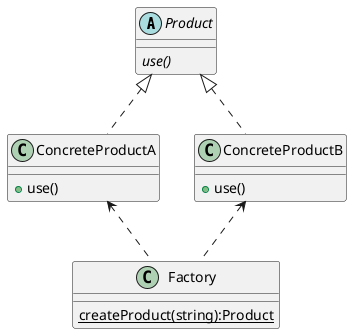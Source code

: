 @startuml simple factory
abstract Product{
  {abstract} use()
}
class ConcreteProductA{
  +use()
}
class ConcreteProductB{
  +use()
}
class Factory{
  {static} createProduct(string):Product
}

Product <|.. ConcreteProductA
Product <|.. ConcreteProductB
ConcreteProductA <.. Factory
ConcreteProductB <.. Factory
@enduml
